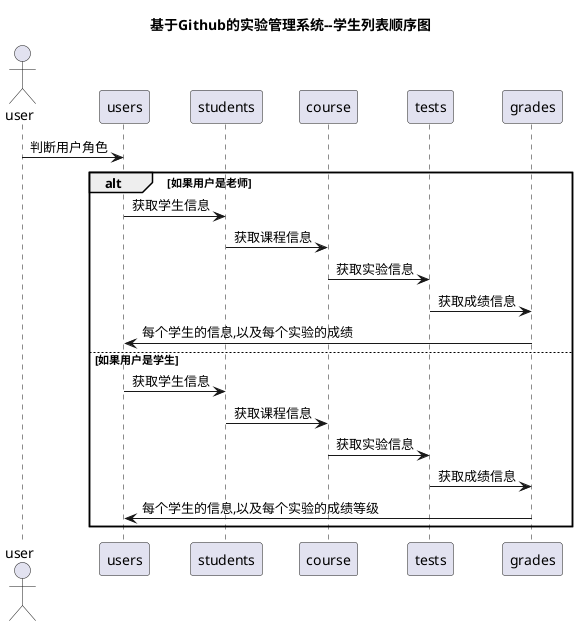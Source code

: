 @startuml
title:基于Github的实验管理系统--学生列表顺序图
actor user
participant users
participant students
participant course
participant tests
participant grades

user->users :判断用户角色
alt 如果用户是老师
users->students :获取学生信息
students->course :获取课程信息
course->tests :获取实验信息
tests->grades :获取成绩信息
grades->users :每个学生的信息,以及每个实验的成绩
else 如果用户是学生
users->students :获取学生信息
students->course :获取课程信息
course->tests :获取实验信息
tests->grades :获取成绩信息
grades->users :每个学生的信息,以及每个实验的成绩等级
end
@enduml
